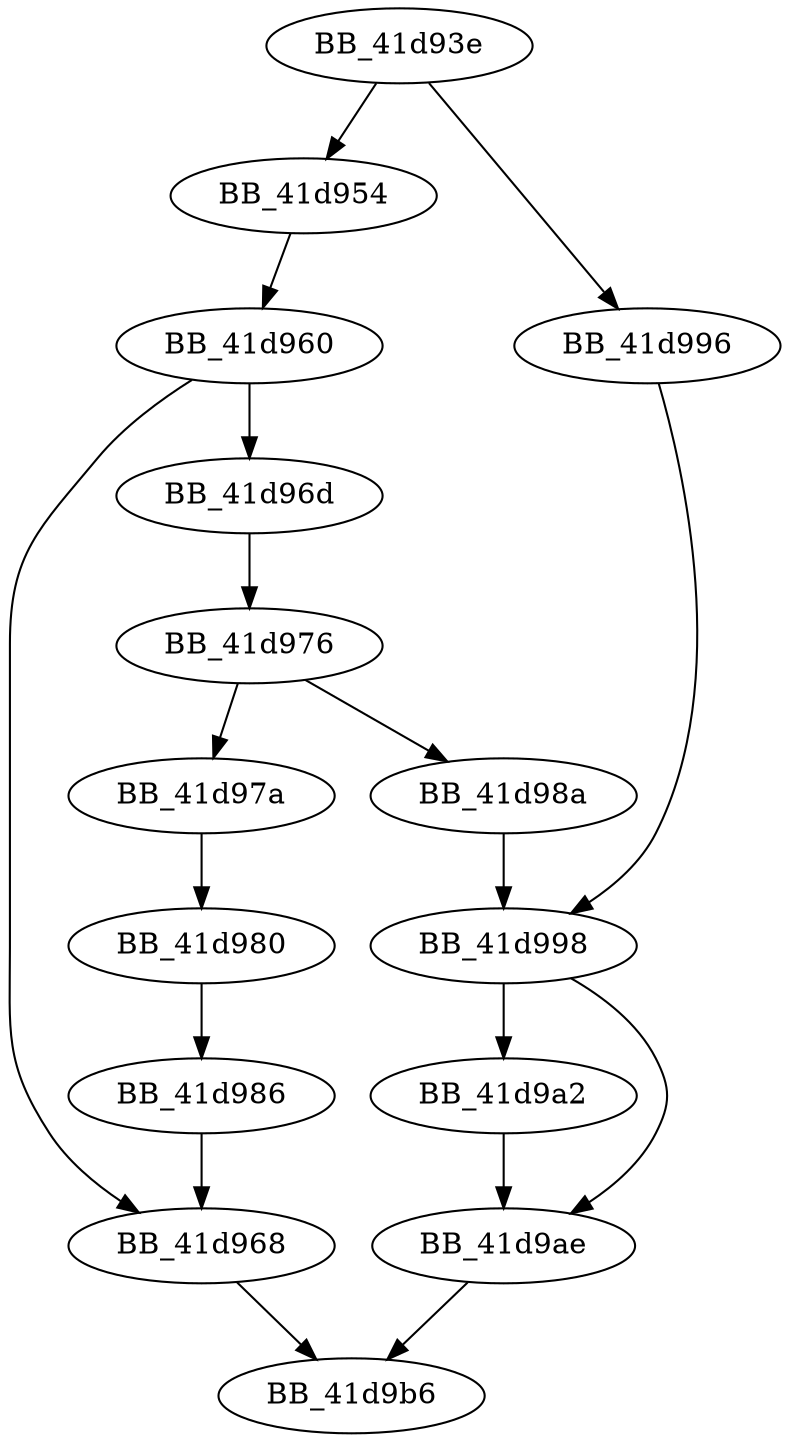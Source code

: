 DiGraph ___init_time{
BB_41d93e->BB_41d954
BB_41d93e->BB_41d996
BB_41d954->BB_41d960
BB_41d960->BB_41d968
BB_41d960->BB_41d96d
BB_41d968->BB_41d9b6
BB_41d96d->BB_41d976
BB_41d976->BB_41d97a
BB_41d976->BB_41d98a
BB_41d97a->BB_41d980
BB_41d980->BB_41d986
BB_41d986->BB_41d968
BB_41d98a->BB_41d998
BB_41d996->BB_41d998
BB_41d998->BB_41d9a2
BB_41d998->BB_41d9ae
BB_41d9a2->BB_41d9ae
BB_41d9ae->BB_41d9b6
}
